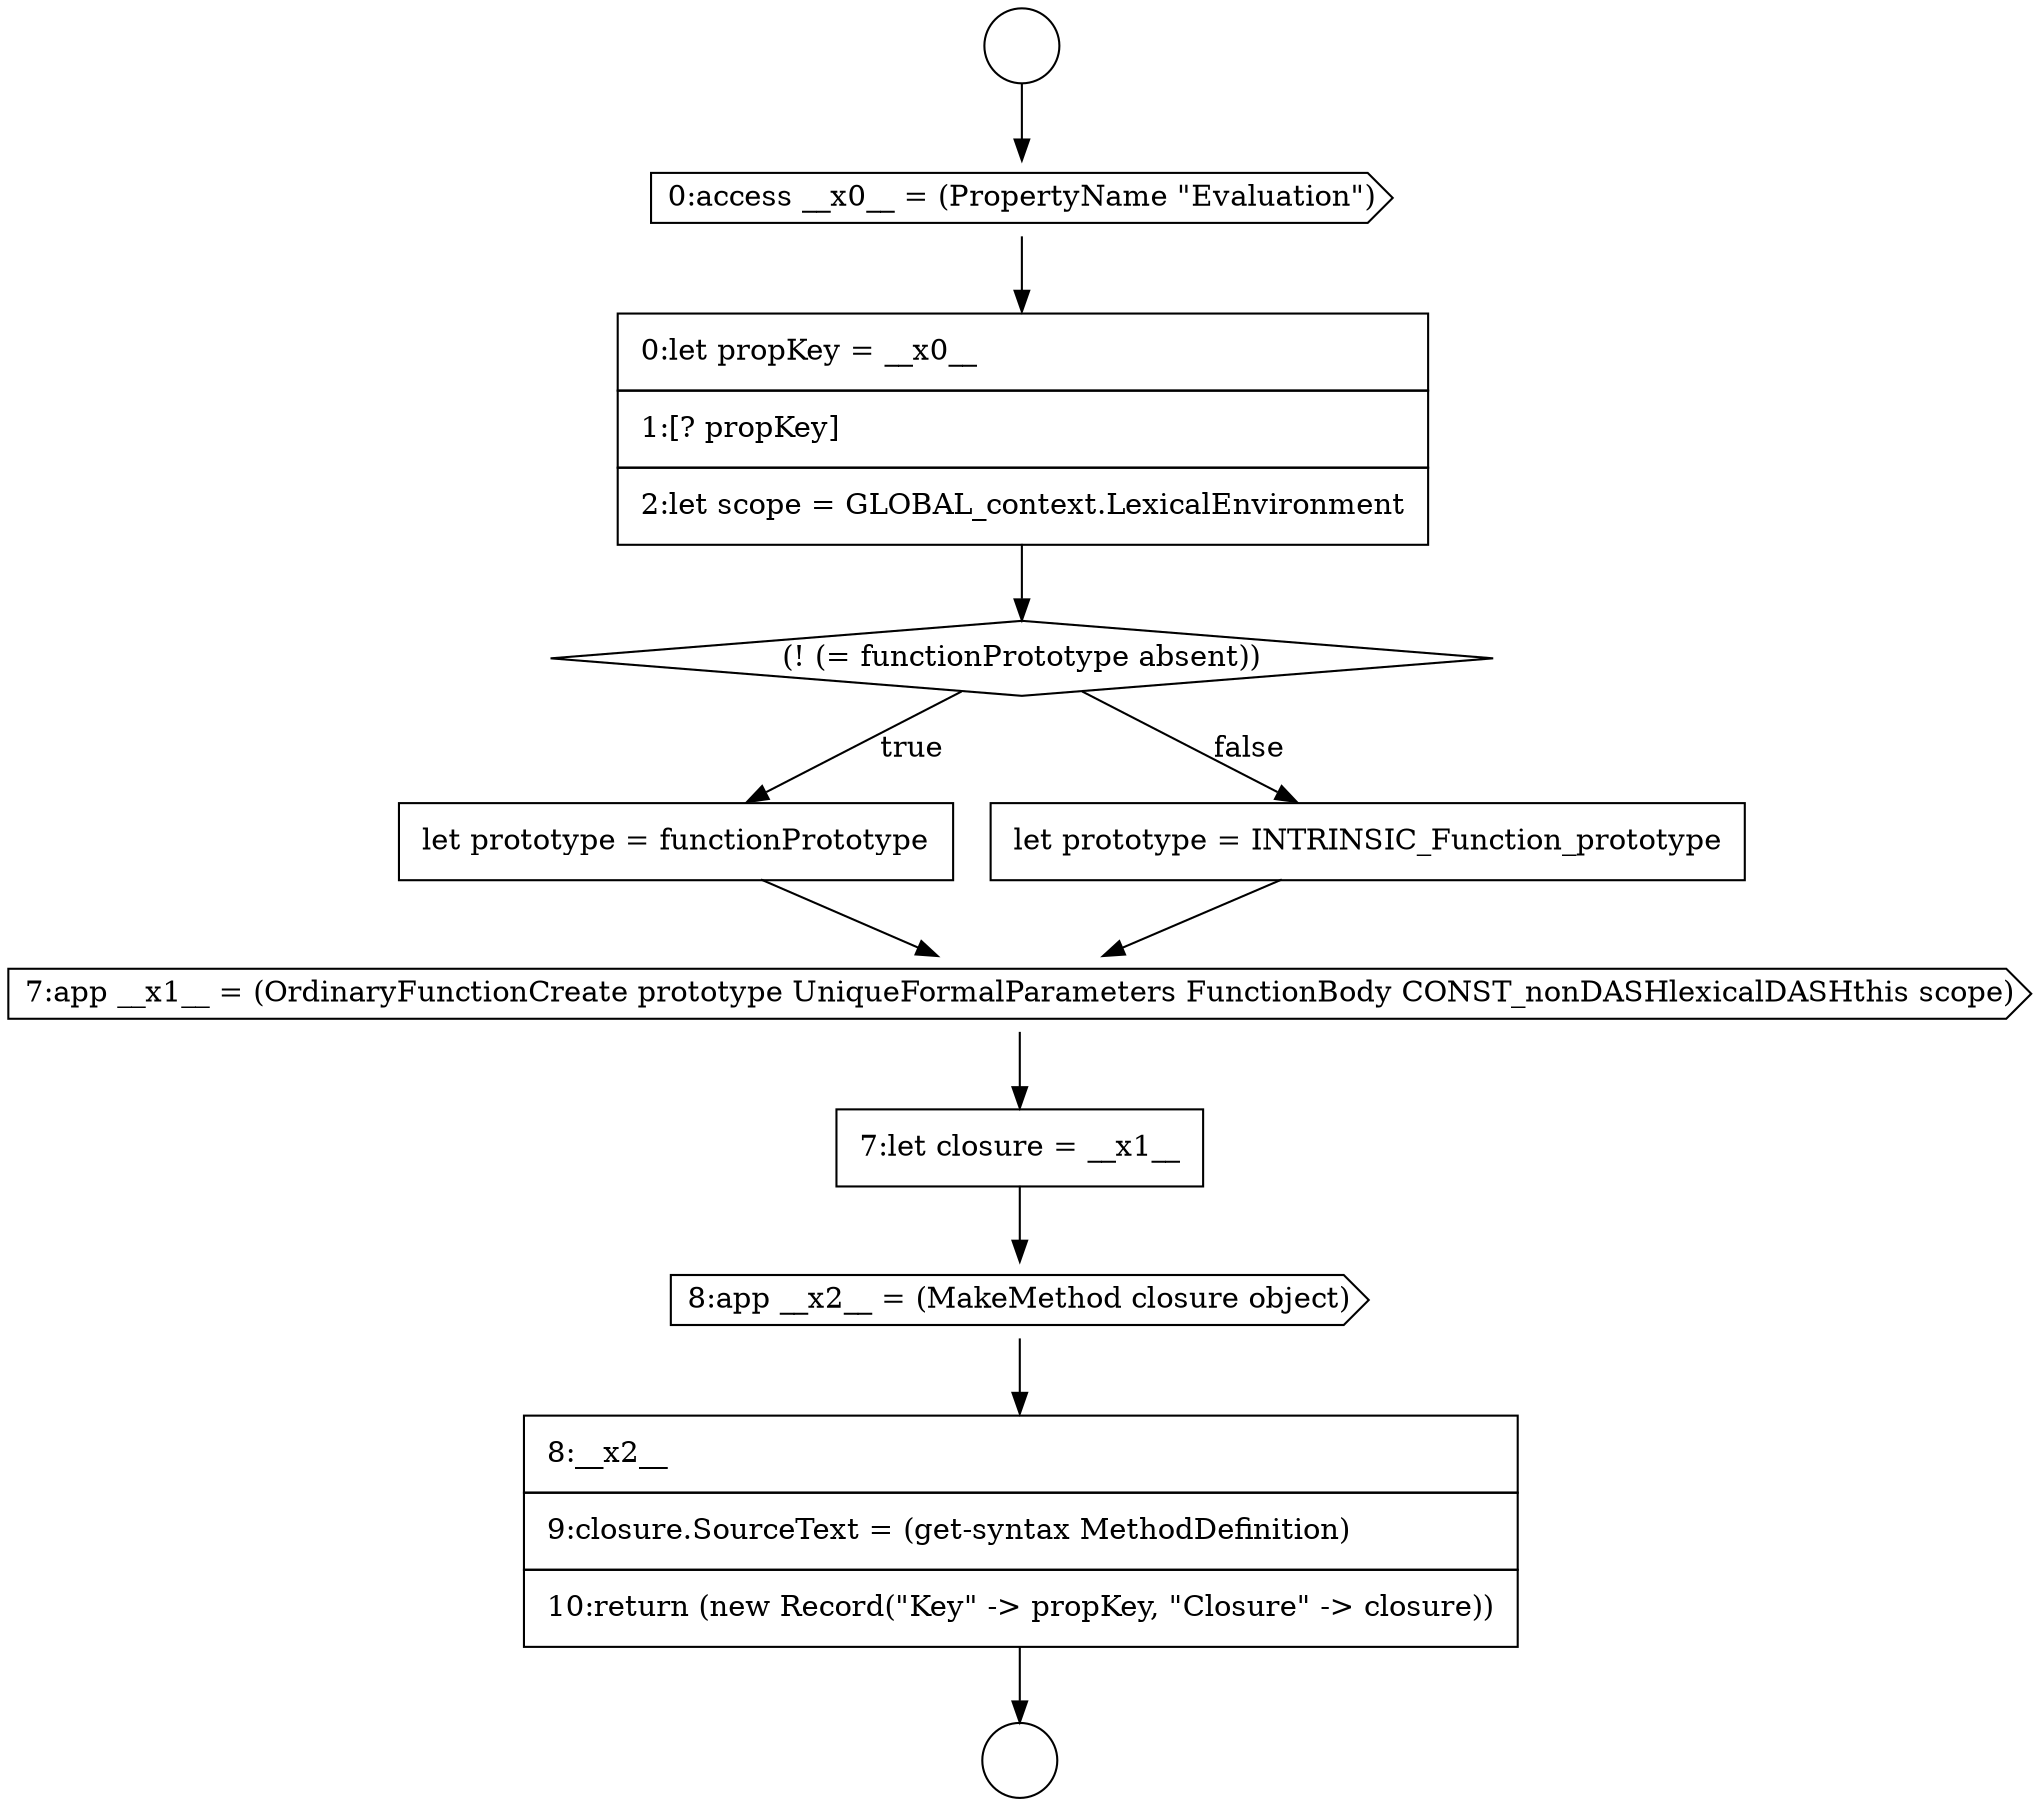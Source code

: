 digraph {
  node9458 [shape=none, margin=0, label=<<font color="black">
    <table border="0" cellborder="1" cellspacing="0" cellpadding="10">
      <tr><td align="left">0:let propKey = __x0__</td></tr>
      <tr><td align="left">1:[? propKey]</td></tr>
      <tr><td align="left">2:let scope = GLOBAL_context.LexicalEnvironment</td></tr>
    </table>
  </font>> color="black" fillcolor="white" style=filled]
  node9456 [shape=circle label=" " color="black" fillcolor="white" style=filled]
  node9460 [shape=none, margin=0, label=<<font color="black">
    <table border="0" cellborder="1" cellspacing="0" cellpadding="10">
      <tr><td align="left">let prototype = functionPrototype</td></tr>
    </table>
  </font>> color="black" fillcolor="white" style=filled]
  node9465 [shape=none, margin=0, label=<<font color="black">
    <table border="0" cellborder="1" cellspacing="0" cellpadding="10">
      <tr><td align="left">8:__x2__</td></tr>
      <tr><td align="left">9:closure.SourceText = (get-syntax MethodDefinition)</td></tr>
      <tr><td align="left">10:return (new Record(&quot;Key&quot; -&gt; propKey, &quot;Closure&quot; -&gt; closure))</td></tr>
    </table>
  </font>> color="black" fillcolor="white" style=filled]
  node9464 [shape=cds, label=<<font color="black">8:app __x2__ = (MakeMethod closure object)</font>> color="black" fillcolor="white" style=filled]
  node9457 [shape=cds, label=<<font color="black">0:access __x0__ = (PropertyName &quot;Evaluation&quot;)</font>> color="black" fillcolor="white" style=filled]
  node9455 [shape=circle label=" " color="black" fillcolor="white" style=filled]
  node9461 [shape=none, margin=0, label=<<font color="black">
    <table border="0" cellborder="1" cellspacing="0" cellpadding="10">
      <tr><td align="left">let prototype = INTRINSIC_Function_prototype</td></tr>
    </table>
  </font>> color="black" fillcolor="white" style=filled]
  node9462 [shape=cds, label=<<font color="black">7:app __x1__ = (OrdinaryFunctionCreate prototype UniqueFormalParameters FunctionBody CONST_nonDASHlexicalDASHthis scope)</font>> color="black" fillcolor="white" style=filled]
  node9459 [shape=diamond, label=<<font color="black">(! (= functionPrototype absent))</font>> color="black" fillcolor="white" style=filled]
  node9463 [shape=none, margin=0, label=<<font color="black">
    <table border="0" cellborder="1" cellspacing="0" cellpadding="10">
      <tr><td align="left">7:let closure = __x1__</td></tr>
    </table>
  </font>> color="black" fillcolor="white" style=filled]
  node9458 -> node9459 [ color="black"]
  node9455 -> node9457 [ color="black"]
  node9462 -> node9463 [ color="black"]
  node9459 -> node9460 [label=<<font color="black">true</font>> color="black"]
  node9459 -> node9461 [label=<<font color="black">false</font>> color="black"]
  node9465 -> node9456 [ color="black"]
  node9457 -> node9458 [ color="black"]
  node9464 -> node9465 [ color="black"]
  node9463 -> node9464 [ color="black"]
  node9461 -> node9462 [ color="black"]
  node9460 -> node9462 [ color="black"]
}
